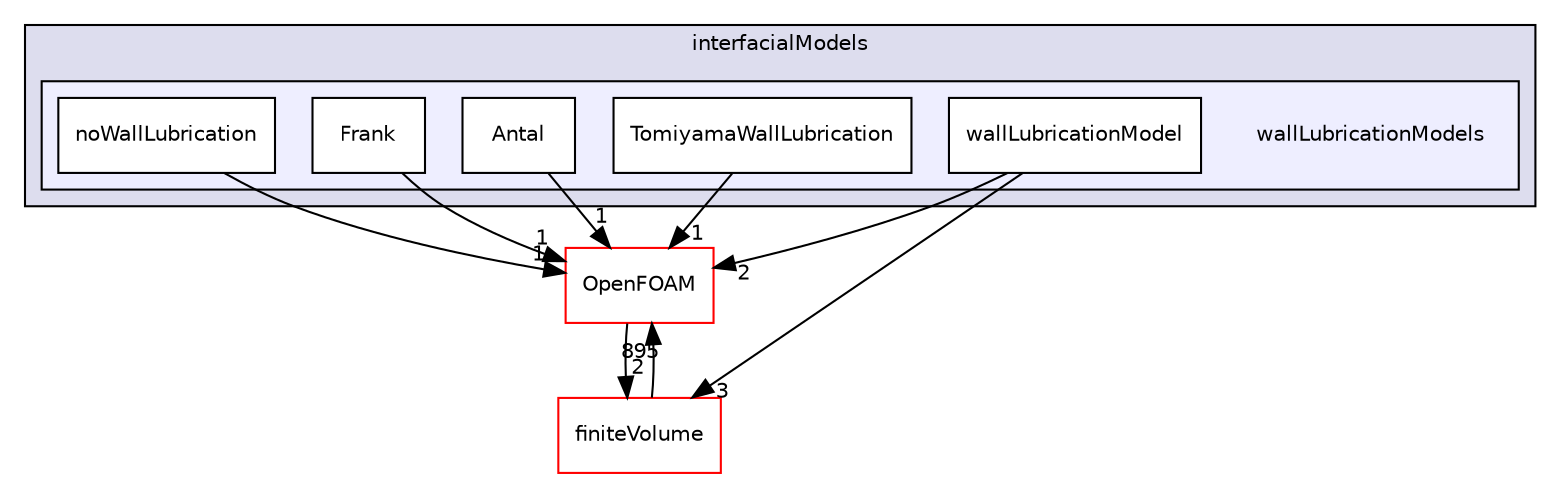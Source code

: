 digraph "src/phaseSystemModels/reactingEulerFoam/interfacialModels/wallLubricationModels" {
  bgcolor=transparent;
  compound=true
  node [ fontsize="10", fontname="Helvetica"];
  edge [ labelfontsize="10", labelfontname="Helvetica"];
  subgraph clusterdir_5934097b4d7408dbf6d7abeb4fcc346f {
    graph [ bgcolor="#ddddee", pencolor="black", label="interfacialModels" fontname="Helvetica", fontsize="10", URL="dir_5934097b4d7408dbf6d7abeb4fcc346f.html"]
  subgraph clusterdir_d0b28b2a7b033db7a6a83b34c88586b1 {
    graph [ bgcolor="#eeeeff", pencolor="black", label="" URL="dir_d0b28b2a7b033db7a6a83b34c88586b1.html"];
    dir_d0b28b2a7b033db7a6a83b34c88586b1 [shape=plaintext label="wallLubricationModels"];
    dir_04ae6b538d59c766a9061f638b3fce31 [shape=box label="Antal" color="black" fillcolor="white" style="filled" URL="dir_04ae6b538d59c766a9061f638b3fce31.html"];
    dir_4a378ce80b464af8bb4be20e85e91e3e [shape=box label="Frank" color="black" fillcolor="white" style="filled" URL="dir_4a378ce80b464af8bb4be20e85e91e3e.html"];
    dir_424d2c262cee6cef90072361f46a50a6 [shape=box label="noWallLubrication" color="black" fillcolor="white" style="filled" URL="dir_424d2c262cee6cef90072361f46a50a6.html"];
    dir_150def401838cd0712f8b01a3497571c [shape=box label="TomiyamaWallLubrication" color="black" fillcolor="white" style="filled" URL="dir_150def401838cd0712f8b01a3497571c.html"];
    dir_051abb8076169ffb3a8a27b4124ffc6e [shape=box label="wallLubricationModel" color="black" fillcolor="white" style="filled" URL="dir_051abb8076169ffb3a8a27b4124ffc6e.html"];
  }
  }
  dir_9bd15774b555cf7259a6fa18f99fe99b [shape=box label="finiteVolume" color="red" URL="dir_9bd15774b555cf7259a6fa18f99fe99b.html"];
  dir_c5473ff19b20e6ec4dfe5c310b3778a8 [shape=box label="OpenFOAM" color="red" URL="dir_c5473ff19b20e6ec4dfe5c310b3778a8.html"];
  dir_9bd15774b555cf7259a6fa18f99fe99b->dir_c5473ff19b20e6ec4dfe5c310b3778a8 [headlabel="895", labeldistance=1.5 headhref="dir_000814_002151.html"];
  dir_04ae6b538d59c766a9061f638b3fce31->dir_c5473ff19b20e6ec4dfe5c310b3778a8 [headlabel="1", labeldistance=1.5 headhref="dir_003188_002151.html"];
  dir_051abb8076169ffb3a8a27b4124ffc6e->dir_9bd15774b555cf7259a6fa18f99fe99b [headlabel="3", labeldistance=1.5 headhref="dir_003197_000814.html"];
  dir_051abb8076169ffb3a8a27b4124ffc6e->dir_c5473ff19b20e6ec4dfe5c310b3778a8 [headlabel="2", labeldistance=1.5 headhref="dir_003197_002151.html"];
  dir_424d2c262cee6cef90072361f46a50a6->dir_c5473ff19b20e6ec4dfe5c310b3778a8 [headlabel="1", labeldistance=1.5 headhref="dir_003193_002151.html"];
  dir_150def401838cd0712f8b01a3497571c->dir_c5473ff19b20e6ec4dfe5c310b3778a8 [headlabel="1", labeldistance=1.5 headhref="dir_003195_002151.html"];
  dir_4a378ce80b464af8bb4be20e85e91e3e->dir_c5473ff19b20e6ec4dfe5c310b3778a8 [headlabel="1", labeldistance=1.5 headhref="dir_003191_002151.html"];
  dir_c5473ff19b20e6ec4dfe5c310b3778a8->dir_9bd15774b555cf7259a6fa18f99fe99b [headlabel="2", labeldistance=1.5 headhref="dir_002151_000814.html"];
}

